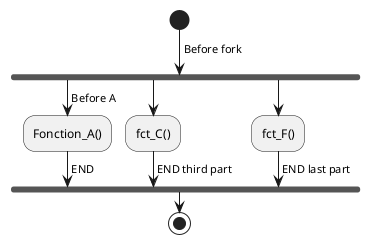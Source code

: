 {
  "sha1": "ar0vp2bowoddu23n43xe129m6cm55fl",
  "insertion": {
    "when": "2024-05-30T20:48:21.938Z",
    "user": "plantuml@gmail.com"
  }
}
@startuml
start

-> Before fork;
fork
-> Before A;
:Fonction_A();

-> END;
fork again
:fct_C();

->END third part;
fork again
:fct_F();
-> END last part;

endfork


stop

@enduml
